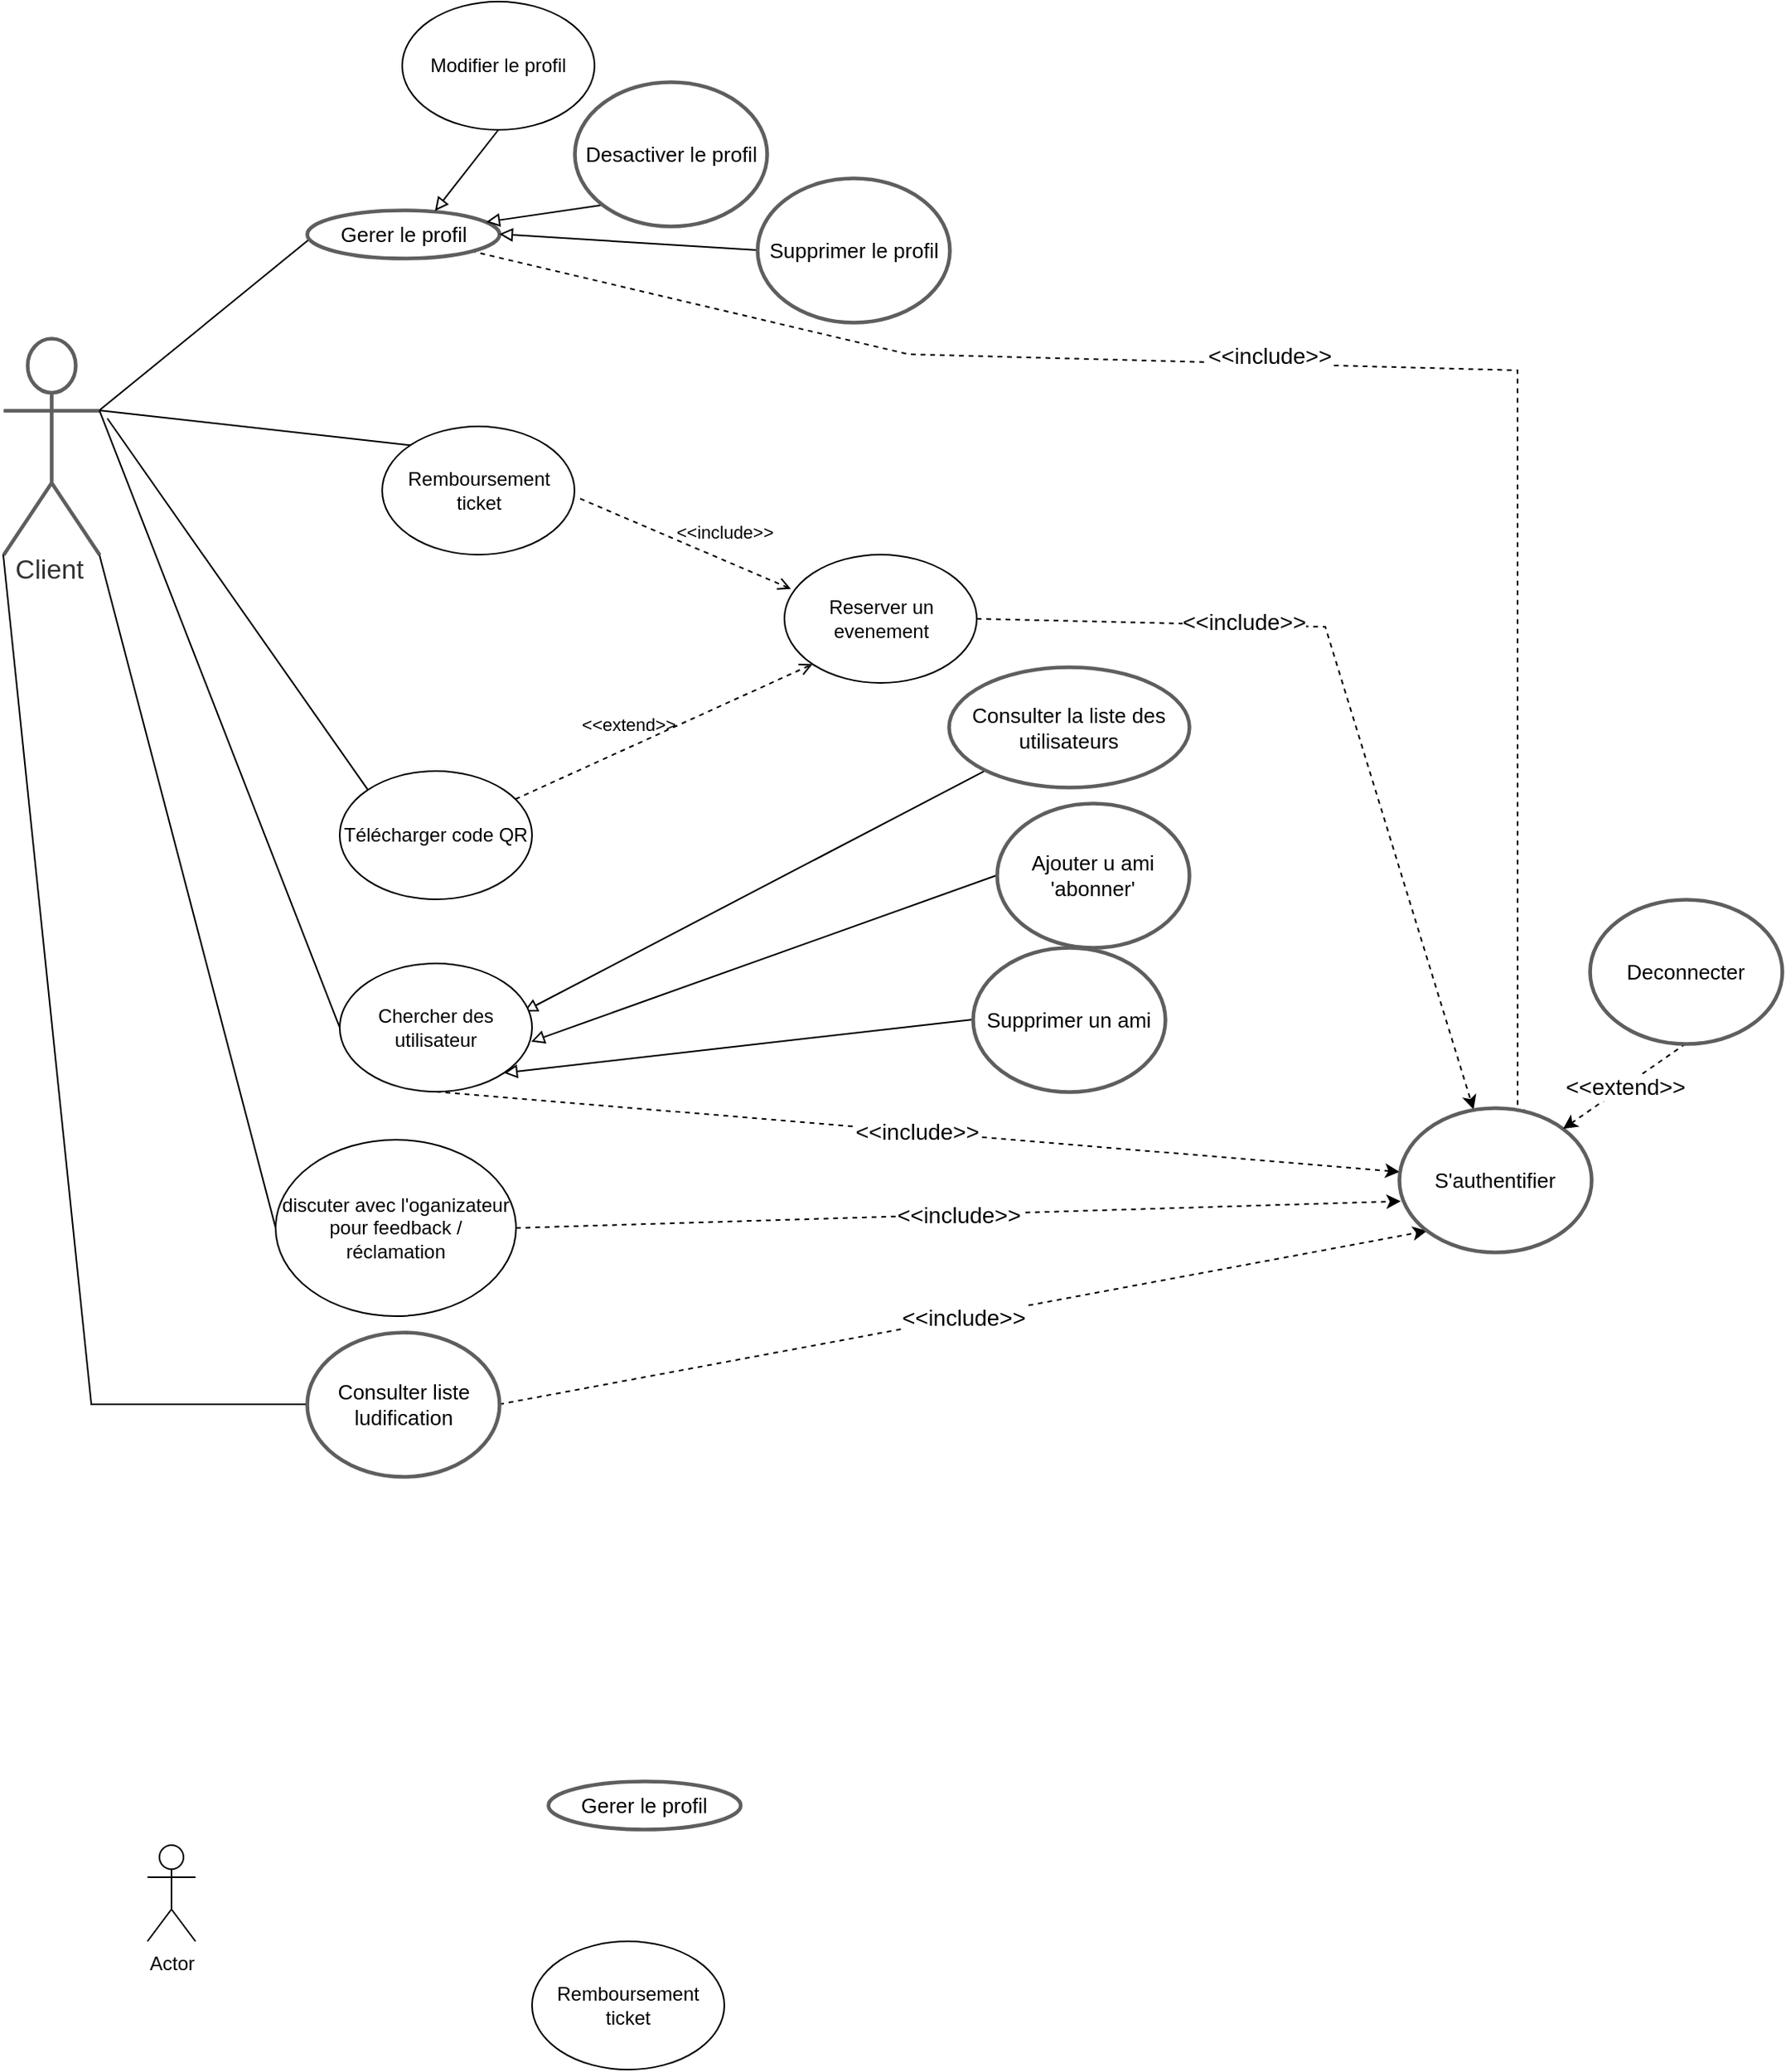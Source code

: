 <mxfile version="20.8.16" type="github">
  <diagram name="Page-1" id="ftNd-YgC9ZWd_KhuzdhC">
    <mxGraphModel dx="926" dy="495" grid="1" gridSize="10" guides="1" tooltips="1" connect="1" arrows="1" fold="1" page="1" pageScale="1" pageWidth="1169" pageHeight="827" math="0" shadow="0">
      <root>
        <mxCell id="0" />
        <mxCell id="1" parent="0" />
        <mxCell id="OSbUybemLlkvj55cs3ST-1" style="edgeStyle=none;rounded=0;orthogonalLoop=1;jettySize=auto;html=1;exitX=1;exitY=0.333;exitDx=0;exitDy=0;exitPerimeter=0;entryX=0.019;entryY=0.588;entryDx=0;entryDy=0;entryPerimeter=0;fontSize=18;endArrow=none;endFill=0;" edge="1" parent="1" source="OSbUybemLlkvj55cs3ST-4" target="OSbUybemLlkvj55cs3ST-7">
          <mxGeometry relative="1" as="geometry" />
        </mxCell>
        <mxCell id="OSbUybemLlkvj55cs3ST-2" style="edgeStyle=none;rounded=0;orthogonalLoop=1;jettySize=auto;html=1;exitX=1;exitY=0.333;exitDx=0;exitDy=0;exitPerimeter=0;entryX=0;entryY=0;entryDx=0;entryDy=0;fontSize=18;endArrow=none;endFill=0;" edge="1" parent="1" source="OSbUybemLlkvj55cs3ST-4" target="OSbUybemLlkvj55cs3ST-25">
          <mxGeometry relative="1" as="geometry" />
        </mxCell>
        <mxCell id="OSbUybemLlkvj55cs3ST-3" style="edgeStyle=none;rounded=0;orthogonalLoop=1;jettySize=auto;html=1;exitX=1;exitY=1;exitDx=0;exitDy=0;exitPerimeter=0;entryX=0;entryY=0.5;entryDx=0;entryDy=0;fontSize=14;endArrow=none;endFill=0;" edge="1" parent="1" source="OSbUybemLlkvj55cs3ST-4" target="OSbUybemLlkvj55cs3ST-33">
          <mxGeometry relative="1" as="geometry" />
        </mxCell>
        <mxCell id="OSbUybemLlkvj55cs3ST-4" value="Client" style="html=1;overflow=block;blockSpacing=1;shape=umlActor;labelPosition=center;verticalLabelPosition=bottom;verticalAlign=top;whiteSpace=nowrap;fontSize=16.7;fontColor=#333333;align=center;spacing=0;strokeColor=#5e5e5e;strokeOpacity=100;rounded=1;absoluteArcSize=1;arcSize=9;strokeWidth=2.3;lucidId=Zoit8c.qYpQ7;" vertex="1" parent="1">
          <mxGeometry x="40" y="250" width="60" height="135" as="geometry" />
        </mxCell>
        <mxCell id="OSbUybemLlkvj55cs3ST-5" style="edgeStyle=none;rounded=0;orthogonalLoop=1;jettySize=auto;html=1;exitX=1;exitY=1;exitDx=0;exitDy=0;entryX=0.617;entryY=0.111;entryDx=0;entryDy=0;entryPerimeter=0;dashed=1;fontSize=14;endArrow=classic;endFill=1;" edge="1" parent="1" source="OSbUybemLlkvj55cs3ST-7" target="OSbUybemLlkvj55cs3ST-34">
          <mxGeometry relative="1" as="geometry">
            <Array as="points">
              <mxPoint x="605" y="260" />
              <mxPoint x="985" y="270" />
            </Array>
          </mxGeometry>
        </mxCell>
        <mxCell id="OSbUybemLlkvj55cs3ST-6" value="&amp;lt;&amp;lt;include&amp;gt;&amp;gt;" style="edgeLabel;html=1;align=center;verticalAlign=middle;resizable=0;points=[];fontSize=14;" vertex="1" connectable="0" parent="OSbUybemLlkvj55cs3ST-5">
          <mxGeometry x="-0.107" y="5" relative="1" as="geometry">
            <mxPoint as="offset" />
          </mxGeometry>
        </mxCell>
        <mxCell id="OSbUybemLlkvj55cs3ST-7" value="Gerer le profil" style="html=1;overflow=block;blockSpacing=1;whiteSpace=wrap;ellipse;fontSize=13;spacing=3.8;strokeColor=#5e5e5e;strokeOpacity=100;rounded=1;absoluteArcSize=1;arcSize=9;strokeWidth=2.3;lucidId=3sitsereLQRn;" vertex="1" parent="1">
          <mxGeometry x="229.5" y="170" width="120" height="30" as="geometry" />
        </mxCell>
        <mxCell id="OSbUybemLlkvj55cs3ST-8" style="edgeStyle=none;rounded=0;orthogonalLoop=1;jettySize=auto;html=1;exitX=0;exitY=1;exitDx=0;exitDy=0;fontSize=18;endArrow=block;endFill=0;" edge="1" parent="1" source="OSbUybemLlkvj55cs3ST-9" target="OSbUybemLlkvj55cs3ST-7">
          <mxGeometry relative="1" as="geometry" />
        </mxCell>
        <mxCell id="OSbUybemLlkvj55cs3ST-9" value="Desactiver le profil" style="html=1;overflow=block;blockSpacing=1;whiteSpace=wrap;ellipse;fontSize=13;spacing=3.8;strokeColor=#5e5e5e;strokeOpacity=100;rounded=1;absoluteArcSize=1;arcSize=9;strokeWidth=2.3;lucidId=jtitNFk_JNwB;" vertex="1" parent="1">
          <mxGeometry x="396.5" y="90" width="120" height="90" as="geometry" />
        </mxCell>
        <mxCell id="OSbUybemLlkvj55cs3ST-10" style="edgeStyle=none;rounded=0;orthogonalLoop=1;jettySize=auto;html=1;exitX=0;exitY=0.5;exitDx=0;exitDy=0;entryX=0;entryY=1;entryDx=0;entryDy=0;entryPerimeter=0;fontSize=14;endArrow=none;endFill=0;" edge="1" parent="1" source="OSbUybemLlkvj55cs3ST-12" target="OSbUybemLlkvj55cs3ST-4">
          <mxGeometry relative="1" as="geometry">
            <Array as="points">
              <mxPoint x="95" y="915" />
            </Array>
          </mxGeometry>
        </mxCell>
        <mxCell id="OSbUybemLlkvj55cs3ST-11" value="&amp;lt;&amp;lt;include&amp;gt;&amp;gt;" style="edgeStyle=none;rounded=0;orthogonalLoop=1;jettySize=auto;html=1;exitX=1;exitY=0.5;exitDx=0;exitDy=0;entryX=0;entryY=1;entryDx=0;entryDy=0;fontSize=14;endArrow=classic;endFill=1;dashed=1;" edge="1" parent="1" source="OSbUybemLlkvj55cs3ST-12" target="OSbUybemLlkvj55cs3ST-34">
          <mxGeometry relative="1" as="geometry" />
        </mxCell>
        <mxCell id="OSbUybemLlkvj55cs3ST-12" value="Consulter liste ludification" style="html=1;overflow=block;blockSpacing=1;whiteSpace=wrap;ellipse;fontSize=13;spacing=3.8;strokeColor=#5e5e5e;strokeOpacity=100;rounded=1;absoluteArcSize=1;arcSize=9;strokeWidth=2.3;lucidId=AtitZLWRrcX2;" vertex="1" parent="1">
          <mxGeometry x="229.5" y="870" width="120" height="90" as="geometry" />
        </mxCell>
        <mxCell id="OSbUybemLlkvj55cs3ST-13" style="edgeStyle=none;rounded=0;orthogonalLoop=1;jettySize=auto;html=1;exitX=0;exitY=0.5;exitDx=0;exitDy=0;entryX=0.995;entryY=0.61;entryDx=0;entryDy=0;fontSize=18;endArrow=block;endFill=0;entryPerimeter=0;" edge="1" parent="1" source="OSbUybemLlkvj55cs3ST-14" target="OSbUybemLlkvj55cs3ST-31">
          <mxGeometry relative="1" as="geometry">
            <mxPoint x="537.565" y="786.715" as="targetPoint" />
          </mxGeometry>
        </mxCell>
        <mxCell id="OSbUybemLlkvj55cs3ST-14" value="Ajouter u ami &#39;abonner&#39;" style="html=1;overflow=block;blockSpacing=1;whiteSpace=wrap;ellipse;fontSize=13;spacing=3.8;strokeColor=#5e5e5e;strokeOpacity=100;rounded=1;absoluteArcSize=1;arcSize=9;strokeWidth=2.3;lucidId=yuiteOMJiaQA;" vertex="1" parent="1">
          <mxGeometry x="660" y="540" width="120" height="90" as="geometry" />
        </mxCell>
        <mxCell id="OSbUybemLlkvj55cs3ST-15" style="edgeStyle=none;rounded=0;orthogonalLoop=1;jettySize=auto;html=1;exitX=0;exitY=0.5;exitDx=0;exitDy=0;entryX=1;entryY=1;entryDx=0;entryDy=0;fontSize=18;endArrow=block;endFill=0;" edge="1" parent="1" source="OSbUybemLlkvj55cs3ST-16" target="OSbUybemLlkvj55cs3ST-31">
          <mxGeometry relative="1" as="geometry">
            <mxPoint x="523.08" y="795.23" as="targetPoint" />
          </mxGeometry>
        </mxCell>
        <mxCell id="OSbUybemLlkvj55cs3ST-16" value="Supprimer un ami" style="html=1;overflow=block;blockSpacing=1;whiteSpace=wrap;ellipse;fontSize=13;spacing=3.8;strokeColor=#5e5e5e;strokeOpacity=100;rounded=1;absoluteArcSize=1;arcSize=9;strokeWidth=2.3;lucidId=Juitxt.MBrJM;" vertex="1" parent="1">
          <mxGeometry x="645" y="630" width="120" height="90" as="geometry" />
        </mxCell>
        <mxCell id="OSbUybemLlkvj55cs3ST-17" value="" style="edgeStyle=none;rounded=0;orthogonalLoop=1;jettySize=auto;html=1;fontSize=18;endArrow=block;endFill=0;entryX=0.958;entryY=0.375;entryDx=0;entryDy=0;entryPerimeter=0;" edge="1" parent="1" source="OSbUybemLlkvj55cs3ST-18" target="OSbUybemLlkvj55cs3ST-31">
          <mxGeometry relative="1" as="geometry">
            <mxPoint x="553.849" y="746.229" as="targetPoint" />
          </mxGeometry>
        </mxCell>
        <mxCell id="OSbUybemLlkvj55cs3ST-18" value="Consulter la liste des utilisateurs" style="html=1;overflow=block;blockSpacing=1;whiteSpace=wrap;ellipse;fontSize=13;spacing=3.8;strokeColor=#5e5e5e;strokeOpacity=100;rounded=1;absoluteArcSize=1;arcSize=9;strokeWidth=2.3;lucidId=SuitE4AoL12q;" vertex="1" parent="1">
          <mxGeometry x="630" y="455" width="150" height="75" as="geometry" />
        </mxCell>
        <mxCell id="OSbUybemLlkvj55cs3ST-19" style="edgeStyle=none;rounded=0;orthogonalLoop=1;jettySize=auto;html=1;exitX=0.5;exitY=1;exitDx=0;exitDy=0;entryX=0.666;entryY=0.019;entryDx=0;entryDy=0;entryPerimeter=0;fontSize=18;endArrow=block;endFill=0;" edge="1" parent="1" source="OSbUybemLlkvj55cs3ST-20" target="OSbUybemLlkvj55cs3ST-7">
          <mxGeometry relative="1" as="geometry" />
        </mxCell>
        <mxCell id="OSbUybemLlkvj55cs3ST-20" value="Modifier le profil" style="ellipse;whiteSpace=wrap;html=1;" vertex="1" parent="1">
          <mxGeometry x="289" y="40" width="120" height="80" as="geometry" />
        </mxCell>
        <mxCell id="OSbUybemLlkvj55cs3ST-21" style="edgeStyle=none;rounded=0;orthogonalLoop=1;jettySize=auto;html=1;exitX=1;exitY=0.5;exitDx=0;exitDy=0;dashed=1;fontSize=14;endArrow=classic;endFill=1;" edge="1" parent="1" source="OSbUybemLlkvj55cs3ST-23" target="OSbUybemLlkvj55cs3ST-34">
          <mxGeometry relative="1" as="geometry">
            <Array as="points">
              <mxPoint x="865" y="430" />
            </Array>
          </mxGeometry>
        </mxCell>
        <mxCell id="OSbUybemLlkvj55cs3ST-22" value="&amp;lt;&amp;lt;include&amp;gt;&amp;gt;" style="edgeLabel;html=1;align=center;verticalAlign=middle;resizable=0;points=[];fontSize=14;" vertex="1" connectable="0" parent="OSbUybemLlkvj55cs3ST-21">
          <mxGeometry x="-0.379" y="2" relative="1" as="geometry">
            <mxPoint x="1" as="offset" />
          </mxGeometry>
        </mxCell>
        <mxCell id="OSbUybemLlkvj55cs3ST-23" value="Reserver un evenement" style="ellipse;whiteSpace=wrap;html=1;" vertex="1" parent="1">
          <mxGeometry x="527.5" y="385" width="120" height="80" as="geometry" />
        </mxCell>
        <mxCell id="OSbUybemLlkvj55cs3ST-25" value="Remboursement ticket" style="ellipse;whiteSpace=wrap;html=1;" vertex="1" parent="1">
          <mxGeometry x="276.5" y="305" width="120" height="80" as="geometry" />
        </mxCell>
        <mxCell id="OSbUybemLlkvj55cs3ST-27" style="edgeStyle=none;rounded=0;orthogonalLoop=1;jettySize=auto;html=1;exitX=0;exitY=0;exitDx=0;exitDy=0;fontSize=14;endArrow=none;endFill=0;" edge="1" parent="1" source="OSbUybemLlkvj55cs3ST-28">
          <mxGeometry relative="1" as="geometry">
            <mxPoint x="105" y="300" as="targetPoint" />
          </mxGeometry>
        </mxCell>
        <mxCell id="OSbUybemLlkvj55cs3ST-28" value="Télécharger code QR" style="ellipse;whiteSpace=wrap;html=1;" vertex="1" parent="1">
          <mxGeometry x="250" y="520" width="120" height="80" as="geometry" />
        </mxCell>
        <mxCell id="OSbUybemLlkvj55cs3ST-29" style="edgeStyle=none;rounded=0;orthogonalLoop=1;jettySize=auto;html=1;exitX=0;exitY=0.5;exitDx=0;exitDy=0;entryX=1;entryY=0.333;entryDx=0;entryDy=0;entryPerimeter=0;fontSize=14;endArrow=none;endFill=0;" edge="1" parent="1" source="OSbUybemLlkvj55cs3ST-31" target="OSbUybemLlkvj55cs3ST-4">
          <mxGeometry relative="1" as="geometry" />
        </mxCell>
        <mxCell id="OSbUybemLlkvj55cs3ST-30" value="&amp;lt;&amp;lt;include&amp;gt;&amp;gt;" style="edgeStyle=none;rounded=0;orthogonalLoop=1;jettySize=auto;html=1;exitX=0.5;exitY=1;exitDx=0;exitDy=0;dashed=1;fontSize=14;endArrow=classic;endFill=1;" edge="1" parent="1" source="OSbUybemLlkvj55cs3ST-31" target="OSbUybemLlkvj55cs3ST-34">
          <mxGeometry relative="1" as="geometry" />
        </mxCell>
        <mxCell id="OSbUybemLlkvj55cs3ST-31" value="Chercher des utilisateur" style="ellipse;whiteSpace=wrap;html=1;" vertex="1" parent="1">
          <mxGeometry x="250" y="640" width="120" height="80" as="geometry" />
        </mxCell>
        <mxCell id="OSbUybemLlkvj55cs3ST-32" value="&amp;lt;&amp;lt;include&amp;gt;&amp;gt;" style="edgeStyle=none;rounded=0;orthogonalLoop=1;jettySize=auto;html=1;exitX=1;exitY=0.5;exitDx=0;exitDy=0;dashed=1;fontSize=14;endArrow=classic;endFill=1;entryX=0.01;entryY=0.648;entryDx=0;entryDy=0;entryPerimeter=0;" edge="1" parent="1" source="OSbUybemLlkvj55cs3ST-33" target="OSbUybemLlkvj55cs3ST-34">
          <mxGeometry relative="1" as="geometry">
            <mxPoint x="875" y="805.235" as="targetPoint" />
          </mxGeometry>
        </mxCell>
        <mxCell id="OSbUybemLlkvj55cs3ST-33" value="discuter avec l&#39;oganizateur pour feedback / réclamation" style="ellipse;whiteSpace=wrap;html=1;" vertex="1" parent="1">
          <mxGeometry x="210" y="750" width="150" height="110" as="geometry" />
        </mxCell>
        <mxCell id="OSbUybemLlkvj55cs3ST-34" value="S&#39;authentifier" style="html=1;overflow=block;blockSpacing=1;whiteSpace=wrap;ellipse;fontSize=13;spacing=3.8;strokeColor=#5e5e5e;strokeOpacity=100;rounded=1;absoluteArcSize=1;arcSize=9;strokeWidth=2.3;lucidId=XvitAHHM73nt;" vertex="1" parent="1">
          <mxGeometry x="911" y="730" width="120" height="90" as="geometry" />
        </mxCell>
        <mxCell id="OSbUybemLlkvj55cs3ST-35" value="&amp;lt;&amp;lt;extend&amp;gt;&amp;gt;" style="edgeStyle=none;rounded=0;orthogonalLoop=1;jettySize=auto;html=1;exitX=0.5;exitY=1;exitDx=0;exitDy=0;entryX=1;entryY=0;entryDx=0;entryDy=0;fontSize=14;endArrow=classic;endFill=1;dashed=1;" edge="1" parent="1" source="OSbUybemLlkvj55cs3ST-36" target="OSbUybemLlkvj55cs3ST-34">
          <mxGeometry relative="1" as="geometry" />
        </mxCell>
        <mxCell id="OSbUybemLlkvj55cs3ST-36" value="Deconnecter" style="html=1;overflow=block;blockSpacing=1;whiteSpace=wrap;ellipse;fontSize=13;spacing=3.8;strokeColor=#5e5e5e;strokeOpacity=100;rounded=1;absoluteArcSize=1;arcSize=9;strokeWidth=2.3;lucidId=XvitmW9DInrr;" vertex="1" parent="1">
          <mxGeometry x="1030" y="600" width="120" height="90" as="geometry" />
        </mxCell>
        <mxCell id="OSbUybemLlkvj55cs3ST-37" style="edgeStyle=none;rounded=0;orthogonalLoop=1;jettySize=auto;html=1;exitX=0;exitY=0.5;exitDx=0;exitDy=0;entryX=1;entryY=0.5;entryDx=0;entryDy=0;fontSize=18;endArrow=block;endFill=0;" edge="1" parent="1" source="OSbUybemLlkvj55cs3ST-38" target="OSbUybemLlkvj55cs3ST-7">
          <mxGeometry relative="1" as="geometry" />
        </mxCell>
        <mxCell id="OSbUybemLlkvj55cs3ST-38" value="Supprimer le profil" style="html=1;overflow=block;blockSpacing=1;whiteSpace=wrap;ellipse;fontSize=13;spacing=3.8;strokeColor=#5e5e5e;strokeOpacity=100;rounded=1;absoluteArcSize=1;arcSize=9;strokeWidth=2.3;lucidId=jtitNFk_JNwB;" vertex="1" parent="1">
          <mxGeometry x="510.5" y="150" width="120" height="90" as="geometry" />
        </mxCell>
        <mxCell id="OSbUybemLlkvj55cs3ST-39" value="&amp;lt;&amp;lt;include&amp;gt;&amp;gt;" style="html=1;verticalAlign=bottom;labelBackgroundColor=none;endArrow=open;endFill=0;dashed=1;rounded=0;exitX=1.029;exitY=0.563;exitDx=0;exitDy=0;exitPerimeter=0;entryX=0.034;entryY=0.267;entryDx=0;entryDy=0;entryPerimeter=0;" edge="1" parent="1" source="OSbUybemLlkvj55cs3ST-25" target="OSbUybemLlkvj55cs3ST-23">
          <mxGeometry x="0.321" y="8" width="160" relative="1" as="geometry">
            <mxPoint x="376.5" y="390" as="sourcePoint" />
            <mxPoint x="536.5" y="390" as="targetPoint" />
            <mxPoint as="offset" />
          </mxGeometry>
        </mxCell>
        <mxCell id="OSbUybemLlkvj55cs3ST-41" value="Actor" style="shape=umlActor;verticalLabelPosition=bottom;verticalAlign=top;html=1;outlineConnect=0;" vertex="1" parent="1">
          <mxGeometry x="130" y="1190" width="30" height="60" as="geometry" />
        </mxCell>
        <mxCell id="OSbUybemLlkvj55cs3ST-42" value="Remboursement ticket" style="ellipse;whiteSpace=wrap;html=1;" vertex="1" parent="1">
          <mxGeometry x="370" y="1250" width="120" height="80" as="geometry" />
        </mxCell>
        <mxCell id="OSbUybemLlkvj55cs3ST-43" value="Gerer le profil" style="html=1;overflow=block;blockSpacing=1;whiteSpace=wrap;ellipse;fontSize=13;spacing=3.8;strokeColor=#5e5e5e;strokeOpacity=100;rounded=1;absoluteArcSize=1;arcSize=9;strokeWidth=2.3;lucidId=3sitsereLQRn;" vertex="1" parent="1">
          <mxGeometry x="380" y="1150" width="120" height="30" as="geometry" />
        </mxCell>
        <mxCell id="OSbUybemLlkvj55cs3ST-44" value="&amp;lt;&amp;lt;extend&amp;gt;&amp;gt;" style="html=1;verticalAlign=bottom;labelBackgroundColor=none;endArrow=open;endFill=0;dashed=1;rounded=0;entryX=0;entryY=1;entryDx=0;entryDy=0;" edge="1" parent="1" source="OSbUybemLlkvj55cs3ST-28" target="OSbUybemLlkvj55cs3ST-23">
          <mxGeometry x="-0.218" y="5" width="160" relative="1" as="geometry">
            <mxPoint x="350" y="470" as="sourcePoint" />
            <mxPoint x="510" y="470" as="targetPoint" />
            <mxPoint as="offset" />
          </mxGeometry>
        </mxCell>
      </root>
    </mxGraphModel>
  </diagram>
</mxfile>
